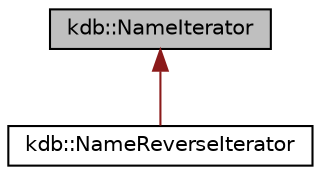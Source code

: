 digraph "kdb::NameIterator"
{
  edge [fontname="Helvetica",fontsize="10",labelfontname="Helvetica",labelfontsize="10"];
  node [fontname="Helvetica",fontsize="10",shape=record];
  Node1 [label="kdb::NameIterator",height=0.2,width=0.4,color="black", fillcolor="grey75", style="filled", fontcolor="black"];
  Node1 -> Node2 [dir="back",color="firebrick4",fontsize="10",style="solid"];
  Node2 [label="kdb::NameReverseIterator",height=0.2,width=0.4,color="black", fillcolor="white", style="filled",URL="$classkdb_1_1NameReverseIterator.html",tooltip="For C++ reverse Iteration over Names. "];
}
